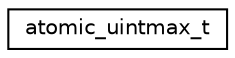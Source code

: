 digraph "Graphical Class Hierarchy"
{
 // LATEX_PDF_SIZE
  edge [fontname="Helvetica",fontsize="10",labelfontname="Helvetica",labelfontsize="10"];
  node [fontname="Helvetica",fontsize="10",shape=record];
  rankdir="LR";
  Node0 [label="atomic_uintmax_t",height=0.2,width=0.4,color="black", fillcolor="white", style="filled",URL="$structatomic__uintmax__t.html",tooltip="Type with the same alignment and size as atomic_uintmax_t"];
}
